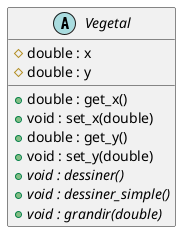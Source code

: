 @startuml

abstract Class Vegetal {
	# double : x
    # double : y

    + double : get_x()
    + void : set_x(double)
    + double : get_y()
    + void : set_y(double)


    + {abstract} void : dessiner()
    + {abstract} void : dessiner_simple()
    + {abstract} void : grandir(double)
}


@enduml
